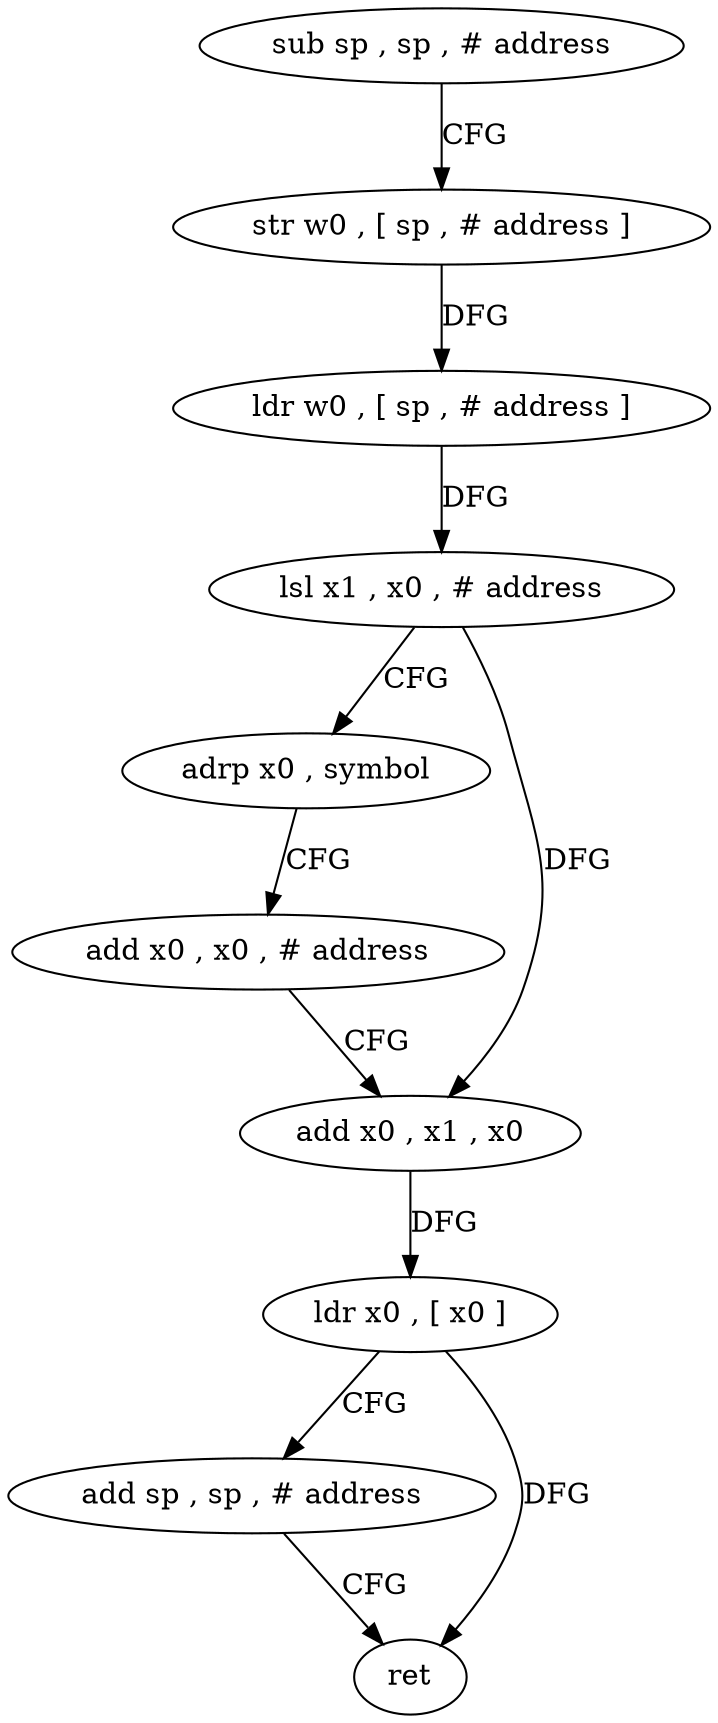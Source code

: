 digraph "func" {
"88344" [label = "sub sp , sp , # address" ]
"88348" [label = "str w0 , [ sp , # address ]" ]
"88352" [label = "ldr w0 , [ sp , # address ]" ]
"88356" [label = "lsl x1 , x0 , # address" ]
"88360" [label = "adrp x0 , symbol" ]
"88364" [label = "add x0 , x0 , # address" ]
"88368" [label = "add x0 , x1 , x0" ]
"88372" [label = "ldr x0 , [ x0 ]" ]
"88376" [label = "add sp , sp , # address" ]
"88380" [label = "ret" ]
"88344" -> "88348" [ label = "CFG" ]
"88348" -> "88352" [ label = "DFG" ]
"88352" -> "88356" [ label = "DFG" ]
"88356" -> "88360" [ label = "CFG" ]
"88356" -> "88368" [ label = "DFG" ]
"88360" -> "88364" [ label = "CFG" ]
"88364" -> "88368" [ label = "CFG" ]
"88368" -> "88372" [ label = "DFG" ]
"88372" -> "88376" [ label = "CFG" ]
"88372" -> "88380" [ label = "DFG" ]
"88376" -> "88380" [ label = "CFG" ]
}

